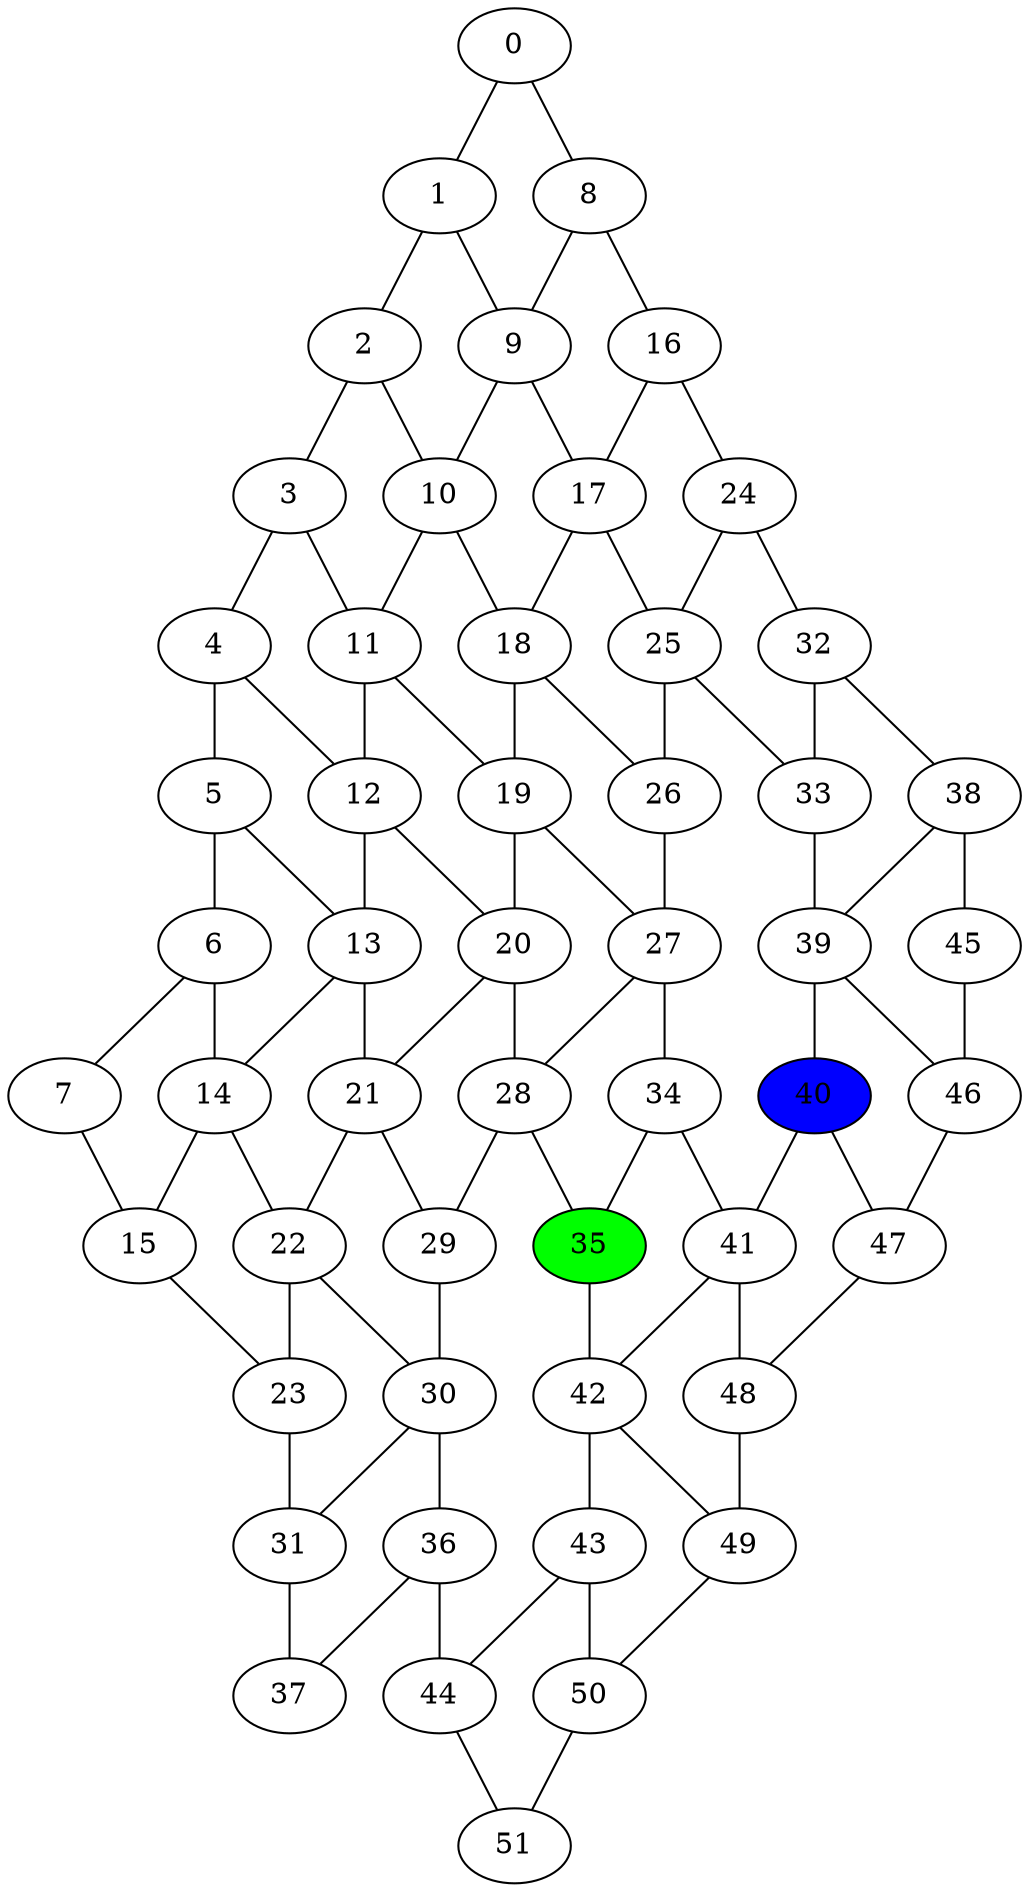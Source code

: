 graph G {
0 -- 1
0 -- 8
1 -- 2
1 -- 9
2 -- 3
2 -- 10
3 -- 4
3 -- 11
4 -- 5
4 -- 12
5 -- 6
5 -- 13
6 -- 7
6 -- 14
7 -- 15
8 -- 9
8 -- 16
9 -- 10
9 -- 17
10 -- 11
10 -- 18
11 -- 12
11 -- 19
12 -- 13
12 -- 20
13 -- 14
13 -- 21
14 -- 15
14 -- 22
15 -- 23
16 -- 17
16 -- 24
17 -- 18
17 -- 25
18 -- 19
18 -- 26
19 -- 20
19 -- 27
20 -- 21
20 -- 28
21 -- 22
21 -- 29
22 -- 23
22 -- 30
23 -- 31
24 -- 25
24 -- 32
25 -- 26
25 -- 33
26 -- 27
27 -- 28
27 -- 34
28 -- 29
28 -- 35
29 -- 30
30 -- 31
30 -- 36
31 -- 37
32 -- 33
32 -- 38
33 -- 39
34 -- 35
34 -- 41
35 -- 42
36 -- 37
36 -- 44
38 -- 39
38 -- 45
39 -- 40
39 -- 46
40 -- 41
40 -- 47
41 -- 42
41 -- 48
42 -- 43
42 -- 49
43 -- 44
43 -- 50
44 -- 51
45 -- 46
46 -- 47
47 -- 48
48 -- 49
49 -- 50
50 -- 51
35 [fillcolor=green, style=filled]
40 [fillcolor=blue, style=filled]
}